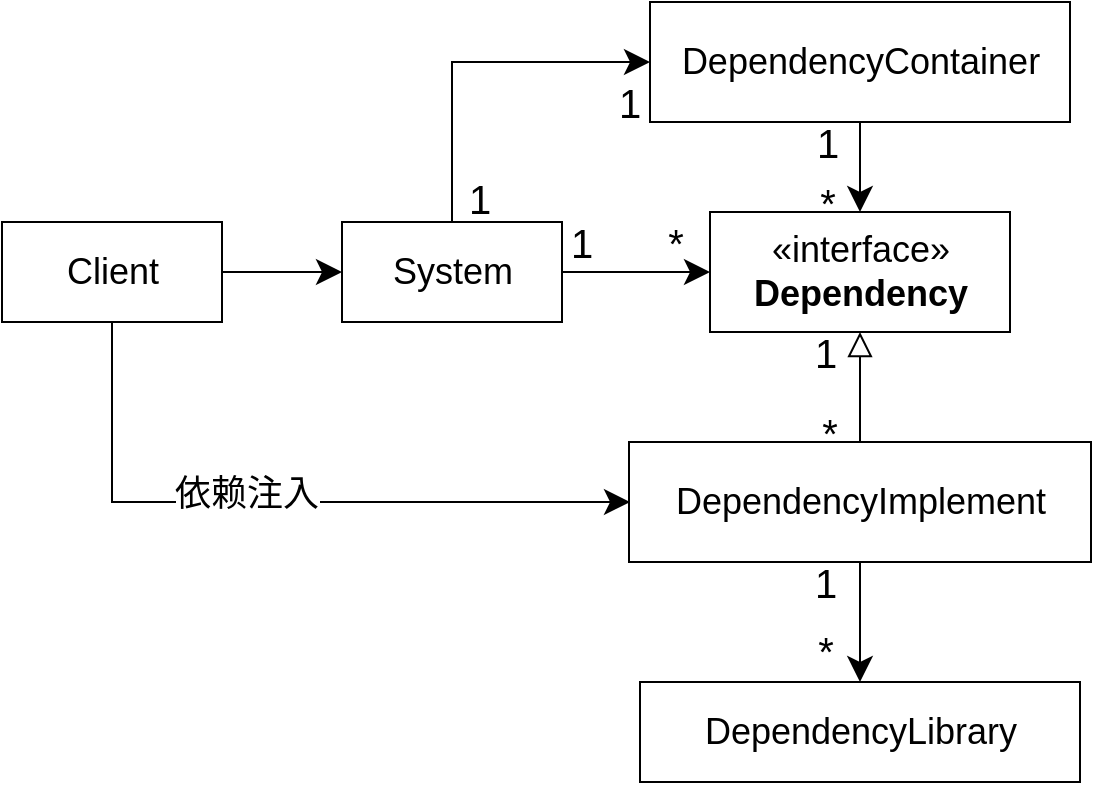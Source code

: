 <mxfile version="14.6.13" type="device"><diagram id="ziK45ZKKe-vRvxdMOUaJ" name="第 1 页"><mxGraphModel dx="946" dy="672" grid="1" gridSize="10" guides="1" tooltips="1" connect="1" arrows="1" fold="1" page="1" pageScale="1" pageWidth="827" pageHeight="1169" math="0" shadow="0"><root><mxCell id="0"/><mxCell id="1" parent="0"/><mxCell id="IkG1Zw_EaJH387-yy7tZ-1" style="edgeStyle=orthogonalEdgeStyle;rounded=0;orthogonalLoop=1;jettySize=auto;html=1;entryX=0;entryY=0.5;entryDx=0;entryDy=0;endSize=10;startSize=10;" parent="1" source="IkG1Zw_EaJH387-yy7tZ-3" target="IkG1Zw_EaJH387-yy7tZ-7" edge="1"><mxGeometry relative="1" as="geometry"/></mxCell><mxCell id="IkG1Zw_EaJH387-yy7tZ-2" style="edgeStyle=orthogonalEdgeStyle;rounded=0;orthogonalLoop=1;jettySize=auto;html=1;entryX=0;entryY=0.5;entryDx=0;entryDy=0;exitX=0.5;exitY=0;exitDx=0;exitDy=0;endSize=10;startSize=10;" parent="1" source="IkG1Zw_EaJH387-yy7tZ-3" target="IkG1Zw_EaJH387-yy7tZ-13" edge="1"><mxGeometry relative="1" as="geometry"/></mxCell><mxCell id="IkG1Zw_EaJH387-yy7tZ-3" value="System" style="html=1;fontSize=18;" parent="1" vertex="1"><mxGeometry x="230" y="230" width="110" height="50" as="geometry"/></mxCell><mxCell id="IkG1Zw_EaJH387-yy7tZ-4" style="edgeStyle=orthogonalEdgeStyle;rounded=0;orthogonalLoop=1;jettySize=auto;html=1;entryX=0.5;entryY=1;entryDx=0;entryDy=0;endArrow=block;endFill=0;endSize=10;startSize=10;" parent="1" source="IkG1Zw_EaJH387-yy7tZ-6" target="IkG1Zw_EaJH387-yy7tZ-7" edge="1"><mxGeometry relative="1" as="geometry"/></mxCell><mxCell id="IkG1Zw_EaJH387-yy7tZ-34" style="edgeStyle=orthogonalEdgeStyle;rounded=0;orthogonalLoop=1;jettySize=auto;html=1;startArrow=none;startFill=0;endSize=10;startSize=10;" parent="1" source="IkG1Zw_EaJH387-yy7tZ-6" target="IkG1Zw_EaJH387-yy7tZ-8" edge="1"><mxGeometry relative="1" as="geometry"/></mxCell><mxCell id="IkG1Zw_EaJH387-yy7tZ-6" value="DependencyImplement" style="html=1;fontSize=18;" parent="1" vertex="1"><mxGeometry x="373.5" y="340" width="231" height="60" as="geometry"/></mxCell><mxCell id="IkG1Zw_EaJH387-yy7tZ-7" value="&lt;font style=&quot;font-size: 18px&quot;&gt;«interface»&lt;br&gt;&lt;b&gt;Dependency&lt;/b&gt;&lt;/font&gt;" style="html=1;" parent="1" vertex="1"><mxGeometry x="414" y="225" width="150" height="60" as="geometry"/></mxCell><mxCell id="IkG1Zw_EaJH387-yy7tZ-8" value="DependencyLibrary" style="html=1;fontSize=18;" parent="1" vertex="1"><mxGeometry x="379" y="460" width="220" height="50" as="geometry"/></mxCell><mxCell id="IkG1Zw_EaJH387-yy7tZ-9" style="edgeStyle=orthogonalEdgeStyle;rounded=0;orthogonalLoop=1;jettySize=auto;html=1;entryX=0;entryY=0.5;entryDx=0;entryDy=0;endSize=10;startSize=10;" parent="1" source="IkG1Zw_EaJH387-yy7tZ-11" target="IkG1Zw_EaJH387-yy7tZ-3" edge="1"><mxGeometry relative="1" as="geometry"/></mxCell><mxCell id="IkG1Zw_EaJH387-yy7tZ-10" style="edgeStyle=orthogonalEdgeStyle;rounded=0;orthogonalLoop=1;jettySize=auto;html=1;endSize=10;startSize=10;" parent="1" source="IkG1Zw_EaJH387-yy7tZ-11" edge="1"><mxGeometry relative="1" as="geometry"><Array as="points"><mxPoint x="115" y="370"/></Array><mxPoint x="374" y="370" as="targetPoint"/></mxGeometry></mxCell><mxCell id="TFpKq-_aAFkH3QJaZCoc-2" value="&lt;span style=&quot;font-size: 18px&quot;&gt;依赖注入&lt;/span&gt;" style="edgeLabel;html=1;align=center;verticalAlign=middle;resizable=0;points=[];" vertex="1" connectable="0" parent="IkG1Zw_EaJH387-yy7tZ-10"><mxGeometry x="-0.1" y="4" relative="1" as="geometry"><mxPoint as="offset"/></mxGeometry></mxCell><mxCell id="IkG1Zw_EaJH387-yy7tZ-11" value="Client" style="html=1;fontSize=18;" parent="1" vertex="1"><mxGeometry x="60" y="230" width="110" height="50" as="geometry"/></mxCell><mxCell id="IkG1Zw_EaJH387-yy7tZ-12" style="edgeStyle=orthogonalEdgeStyle;rounded=0;orthogonalLoop=1;jettySize=auto;html=1;endSize=10;startSize=10;" parent="1" source="IkG1Zw_EaJH387-yy7tZ-13" target="IkG1Zw_EaJH387-yy7tZ-7" edge="1"><mxGeometry relative="1" as="geometry"/></mxCell><mxCell id="IkG1Zw_EaJH387-yy7tZ-13" value="DependencyContainer" style="html=1;fontSize=18;" parent="1" vertex="1"><mxGeometry x="384" y="120" width="210" height="60" as="geometry"/></mxCell><mxCell id="IkG1Zw_EaJH387-yy7tZ-24" value="&lt;span style=&quot;font-size: 20px&quot;&gt;1&lt;/span&gt;" style="text;html=1;strokeColor=none;fillColor=none;align=center;verticalAlign=middle;whiteSpace=wrap;rounded=0;strokeWidth=1;" parent="1" vertex="1"><mxGeometry x="340" y="230" width="20" height="20" as="geometry"/></mxCell><mxCell id="IkG1Zw_EaJH387-yy7tZ-27" value="&lt;span style=&quot;font-size: 20px&quot;&gt;*&lt;/span&gt;" style="text;html=1;strokeColor=none;fillColor=none;align=center;verticalAlign=middle;whiteSpace=wrap;rounded=0;strokeWidth=1;" parent="1" vertex="1"><mxGeometry x="387" y="230" width="20" height="20" as="geometry"/></mxCell><mxCell id="IkG1Zw_EaJH387-yy7tZ-28" value="&lt;span style=&quot;font-size: 20px&quot;&gt;*&lt;/span&gt;" style="text;html=1;strokeColor=none;fillColor=none;align=center;verticalAlign=middle;whiteSpace=wrap;rounded=0;strokeWidth=1;" parent="1" vertex="1"><mxGeometry x="464" y="325" width="20" height="20" as="geometry"/></mxCell><mxCell id="IkG1Zw_EaJH387-yy7tZ-29" value="&lt;span style=&quot;font-size: 20px&quot;&gt;1&lt;/span&gt;" style="text;html=1;strokeColor=none;fillColor=none;align=center;verticalAlign=middle;whiteSpace=wrap;rounded=0;strokeWidth=1;" parent="1" vertex="1"><mxGeometry x="462" y="285" width="20" height="20" as="geometry"/></mxCell><mxCell id="IkG1Zw_EaJH387-yy7tZ-30" value="&lt;span style=&quot;font-size: 20px&quot;&gt;1&lt;/span&gt;" style="text;html=1;strokeColor=none;fillColor=none;align=center;verticalAlign=middle;whiteSpace=wrap;rounded=0;strokeWidth=1;" parent="1" vertex="1"><mxGeometry x="462" y="400" width="20" height="20" as="geometry"/></mxCell><mxCell id="IkG1Zw_EaJH387-yy7tZ-31" value="&lt;span style=&quot;font-size: 20px&quot;&gt;*&lt;/span&gt;" style="text;html=1;strokeColor=none;fillColor=none;align=center;verticalAlign=middle;whiteSpace=wrap;rounded=0;strokeWidth=1;" parent="1" vertex="1"><mxGeometry x="462" y="434" width="20" height="20" as="geometry"/></mxCell><mxCell id="IkG1Zw_EaJH387-yy7tZ-35" value="&lt;span style=&quot;font-size: 20px&quot;&gt;1&lt;/span&gt;" style="text;html=1;strokeColor=none;fillColor=none;align=center;verticalAlign=middle;whiteSpace=wrap;rounded=0;strokeWidth=1;" parent="1" vertex="1"><mxGeometry x="463" y="180" width="20" height="20" as="geometry"/></mxCell><mxCell id="IkG1Zw_EaJH387-yy7tZ-36" value="&lt;span style=&quot;font-size: 20px&quot;&gt;*&lt;/span&gt;" style="text;html=1;strokeColor=none;fillColor=none;align=center;verticalAlign=middle;whiteSpace=wrap;rounded=0;strokeWidth=1;" parent="1" vertex="1"><mxGeometry x="463" y="210" width="20" height="20" as="geometry"/></mxCell><mxCell id="IkG1Zw_EaJH387-yy7tZ-37" value="&lt;span style=&quot;font-size: 20px&quot;&gt;1&lt;/span&gt;" style="text;html=1;strokeColor=none;fillColor=none;align=center;verticalAlign=middle;whiteSpace=wrap;rounded=0;strokeWidth=1;" parent="1" vertex="1"><mxGeometry x="289" y="208" width="20" height="20" as="geometry"/></mxCell><mxCell id="IkG1Zw_EaJH387-yy7tZ-38" value="&lt;span style=&quot;font-size: 20px&quot;&gt;1&lt;/span&gt;" style="text;html=1;strokeColor=none;fillColor=none;align=center;verticalAlign=middle;whiteSpace=wrap;rounded=0;strokeWidth=1;" parent="1" vertex="1"><mxGeometry x="364" y="160" width="20" height="20" as="geometry"/></mxCell></root></mxGraphModel></diagram></mxfile>